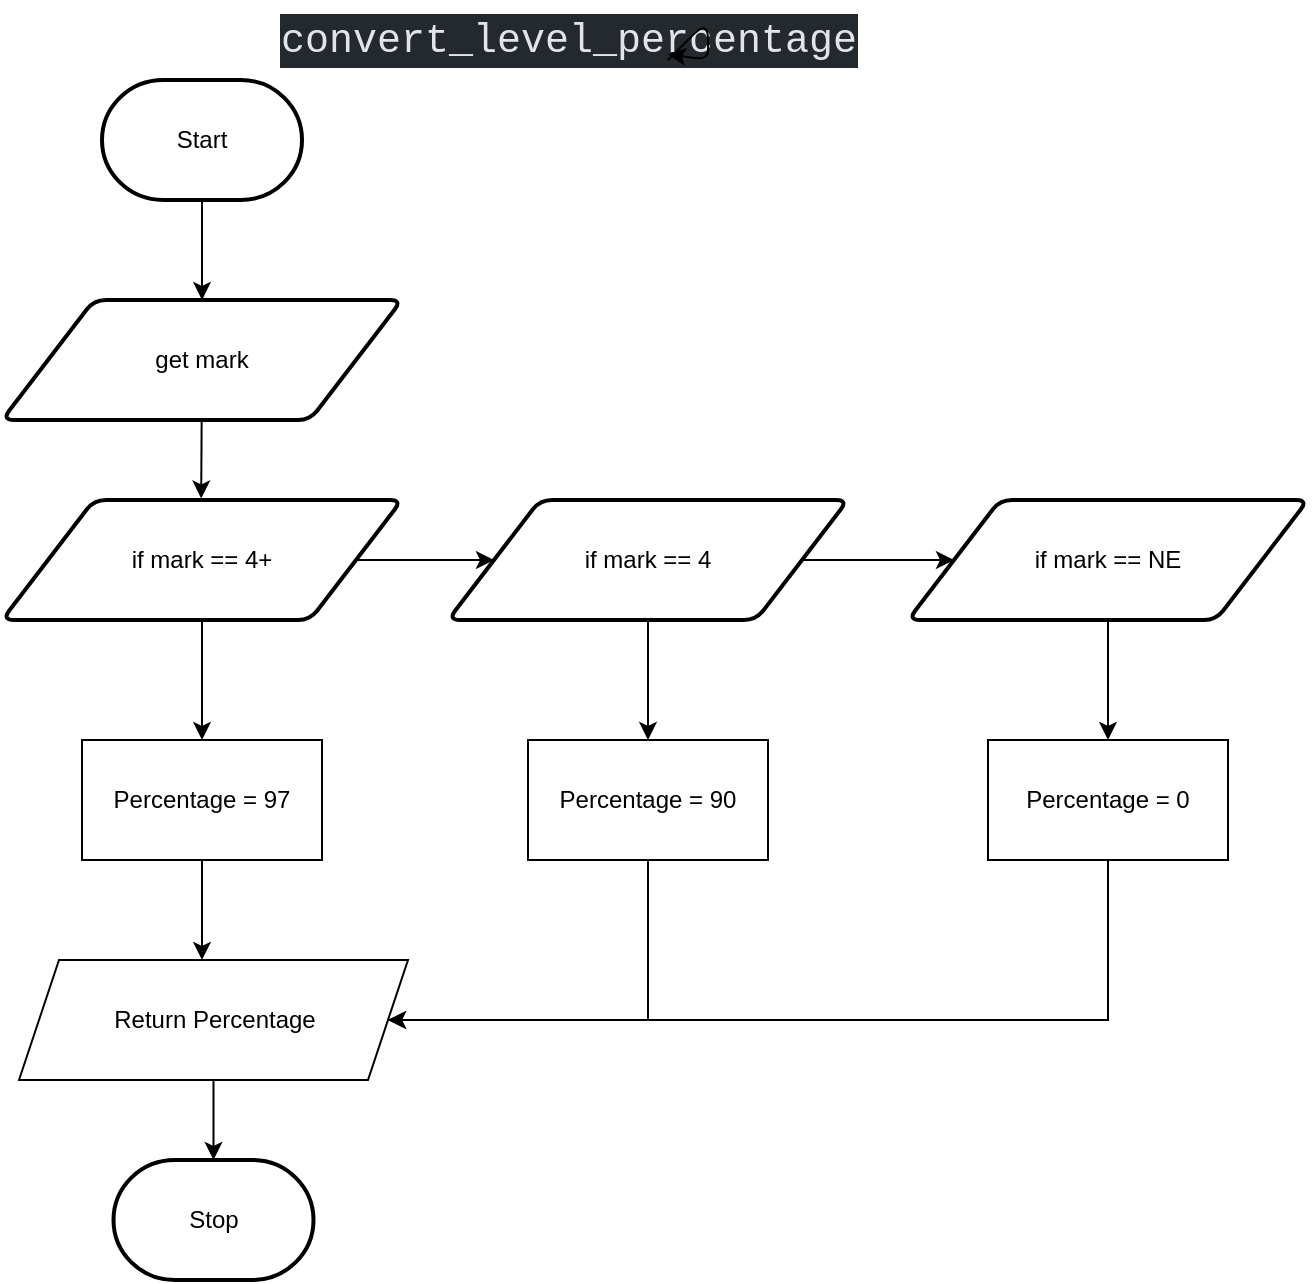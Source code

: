 <mxfile>
    <diagram id="rRbzi94DjYtUf3qIHJvX" name="Page-1">
        <mxGraphModel dx="594" dy="409" grid="1" gridSize="10" guides="1" tooltips="1" connect="1" arrows="1" fold="1" page="1" pageScale="1" pageWidth="827" pageHeight="1169" math="0" shadow="0">
            <root>
                <mxCell id="0"/>
                <mxCell id="1" parent="0"/>
                <mxCell id="96" style="edgeStyle=none;html=1;entryX=0.5;entryY=0;entryDx=0;entryDy=0;" parent="1" source="2" target="3" edge="1">
                    <mxGeometry relative="1" as="geometry"/>
                </mxCell>
                <mxCell id="2" value="Start" style="strokeWidth=2;html=1;shape=mxgraph.flowchart.terminator;whiteSpace=wrap;" parent="1" vertex="1">
                    <mxGeometry x="217" y="70" width="100" height="60" as="geometry"/>
                </mxCell>
                <mxCell id="6" style="edgeStyle=none;html=1;entryX=0.58;entryY=-0.013;entryDx=0;entryDy=0;entryPerimeter=0;" parent="1" source="3" edge="1">
                    <mxGeometry relative="1" as="geometry">
                        <mxPoint x="266.6" y="279.22" as="targetPoint"/>
                    </mxGeometry>
                </mxCell>
                <mxCell id="3" value="get mark" style="shape=parallelogram;html=1;strokeWidth=2;perimeter=parallelogramPerimeter;whiteSpace=wrap;rounded=1;arcSize=12;size=0.23;" parent="1" vertex="1">
                    <mxGeometry x="167" y="180" width="200" height="60" as="geometry"/>
                </mxCell>
                <mxCell id="9" value="Stop" style="strokeWidth=2;html=1;shape=mxgraph.flowchart.terminator;whiteSpace=wrap;" parent="1" vertex="1">
                    <mxGeometry x="222.75" y="610" width="100" height="60" as="geometry"/>
                </mxCell>
                <mxCell id="27" style="edgeStyle=orthogonalEdgeStyle;html=1;strokeColor=none;rounded=0;" parent="1" edge="1">
                    <mxGeometry relative="1" as="geometry">
                        <mxPoint x="447" y="335" as="targetPoint"/>
                        <mxPoint x="362" y="395" as="sourcePoint"/>
                    </mxGeometry>
                </mxCell>
                <mxCell id="138" value="&lt;div style=&quot;color: rgb(225 , 228 , 232) ; background-color: rgb(36 , 41 , 46) ; font-family: &amp;#34;comic mono&amp;#34; , &amp;#34;consolas&amp;#34; , &amp;#34;courier new&amp;#34; , monospace , &amp;#34;consolas&amp;#34; , &amp;#34;courier new&amp;#34; , monospace ; font-weight: normal ; font-size: 20px ; line-height: 27px&quot;&gt;convert_level_percentage&lt;/div&gt;" style="text;strokeColor=none;fillColor=none;html=1;fontSize=24;fontStyle=1;verticalAlign=middle;align=center;fontFamily=Helvetica;fontColor=#F0F0F0;" parent="1" vertex="1">
                    <mxGeometry x="400" y="30" width="100" height="40" as="geometry"/>
                </mxCell>
                <mxCell id="140" style="edgeStyle=none;html=1;" parent="1" source="139" edge="1">
                    <mxGeometry relative="1" as="geometry">
                        <mxPoint x="267" y="400" as="targetPoint"/>
                    </mxGeometry>
                </mxCell>
                <mxCell id="150" style="edgeStyle=none;html=1;" edge="1" parent="1" source="139" target="148">
                    <mxGeometry relative="1" as="geometry"/>
                </mxCell>
                <mxCell id="139" value="if mark == 4+" style="shape=parallelogram;html=1;strokeWidth=2;perimeter=parallelogramPerimeter;whiteSpace=wrap;rounded=1;arcSize=12;size=0.23;" parent="1" vertex="1">
                    <mxGeometry x="167" y="280" width="200" height="60" as="geometry"/>
                </mxCell>
                <mxCell id="143" style="edgeStyle=none;html=1;" parent="1" source="142" edge="1">
                    <mxGeometry relative="1" as="geometry">
                        <mxPoint x="267" y="510" as="targetPoint"/>
                    </mxGeometry>
                </mxCell>
                <mxCell id="142" value="Percentage = 97" style="rounded=0;whiteSpace=wrap;html=1;" parent="1" vertex="1">
                    <mxGeometry x="207" y="400" width="120" height="60" as="geometry"/>
                </mxCell>
                <mxCell id="146" style="edgeStyle=none;html=1;entryX=0.5;entryY=0;entryDx=0;entryDy=0;entryPerimeter=0;fontColor=#F0F0F0;" parent="1" source="144" target="9" edge="1">
                    <mxGeometry relative="1" as="geometry"/>
                </mxCell>
                <mxCell id="144" value="Return Percentage" style="shape=parallelogram;perimeter=parallelogramPerimeter;whiteSpace=wrap;html=1;fixedSize=1;" parent="1" vertex="1">
                    <mxGeometry x="175.5" y="510" width="194.5" height="60" as="geometry"/>
                </mxCell>
                <mxCell id="147" style="edgeStyle=none;html=1;exitX=1;exitY=0.75;exitDx=0;exitDy=0;fontColor=#F0F0F0;" parent="1" source="138" target="138" edge="1">
                    <mxGeometry relative="1" as="geometry"/>
                </mxCell>
                <mxCell id="151" style="edgeStyle=none;html=1;" edge="1" parent="1" source="148" target="149">
                    <mxGeometry relative="1" as="geometry"/>
                </mxCell>
                <mxCell id="153" style="edgeStyle=none;html=1;" edge="1" parent="1" source="148" target="152">
                    <mxGeometry relative="1" as="geometry"/>
                </mxCell>
                <mxCell id="148" value="if mark == 4" style="shape=parallelogram;html=1;strokeWidth=2;perimeter=parallelogramPerimeter;whiteSpace=wrap;rounded=1;arcSize=12;size=0.23;" vertex="1" parent="1">
                    <mxGeometry x="390" y="280" width="200" height="60" as="geometry"/>
                </mxCell>
                <mxCell id="158" style="edgeStyle=orthogonalEdgeStyle;rounded=0;html=1;" edge="1" parent="1" source="149" target="144">
                    <mxGeometry relative="1" as="geometry">
                        <Array as="points">
                            <mxPoint x="490" y="540"/>
                        </Array>
                    </mxGeometry>
                </mxCell>
                <mxCell id="149" value="Percentage = 90" style="rounded=0;whiteSpace=wrap;html=1;" vertex="1" parent="1">
                    <mxGeometry x="430" y="400" width="120" height="60" as="geometry"/>
                </mxCell>
                <mxCell id="155" style="edgeStyle=none;html=1;entryX=0.5;entryY=0;entryDx=0;entryDy=0;" edge="1" parent="1" source="152" target="154">
                    <mxGeometry relative="1" as="geometry"/>
                </mxCell>
                <mxCell id="152" value="if mark == NE" style="shape=parallelogram;html=1;strokeWidth=2;perimeter=parallelogramPerimeter;whiteSpace=wrap;rounded=1;arcSize=12;size=0.23;" vertex="1" parent="1">
                    <mxGeometry x="620" y="280" width="200" height="60" as="geometry"/>
                </mxCell>
                <mxCell id="159" style="edgeStyle=orthogonalEdgeStyle;rounded=0;html=1;" edge="1" parent="1" source="154" target="144">
                    <mxGeometry relative="1" as="geometry">
                        <Array as="points">
                            <mxPoint x="720" y="540"/>
                        </Array>
                    </mxGeometry>
                </mxCell>
                <mxCell id="154" value="Percentage = 0" style="rounded=0;whiteSpace=wrap;html=1;" vertex="1" parent="1">
                    <mxGeometry x="660" y="400" width="120" height="60" as="geometry"/>
                </mxCell>
            </root>
        </mxGraphModel>
    </diagram>
</mxfile>